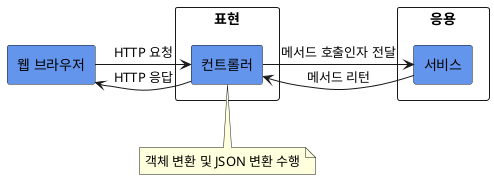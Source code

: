 @startuml

Rectangle "웹 브라우저" as a #CornflowerBlue

Rectangle "표현" as b {
    Rectangle "컨트롤러" as d #CornflowerBlue
}

Rectangle "응용" as c {
    Rectangle "서비스" as e #CornflowerBlue
}

a -right-> d: HTTP 요청
a <-right- d: HTTP 응답

d -right-> e: 메서드 호출인자 전달
d <-right- e: 메서드 리턴

note bottom of d
객체 변환 및 JSON 변환 수행
end note

@enduml